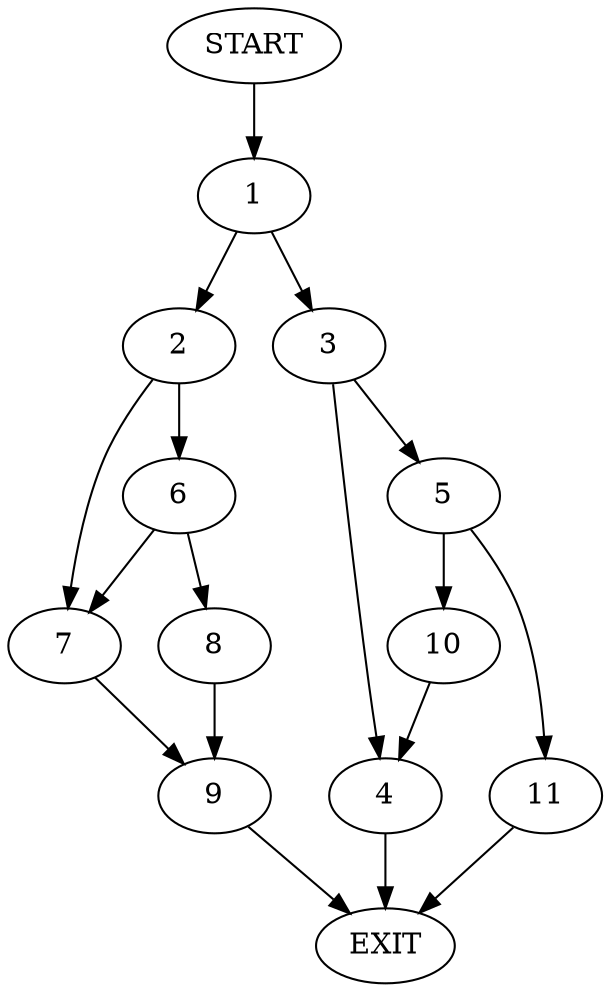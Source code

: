 digraph {
0 [label="START"]
12 [label="EXIT"]
0 -> 1
1 -> 2
1 -> 3
3 -> 4
3 -> 5
2 -> 6
2 -> 7
6 -> 8
6 -> 7
7 -> 9
8 -> 9
9 -> 12
5 -> 10
5 -> 11
4 -> 12
11 -> 12
10 -> 4
}
